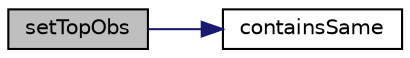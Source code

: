 digraph "setTopObs"
{
 // LATEX_PDF_SIZE
  edge [fontname="Helvetica",fontsize="10",labelfontname="Helvetica",labelfontsize="10"];
  node [fontname="Helvetica",fontsize="10",shape=record];
  rankdir="LR";
  Node1 [label="setTopObs",height=0.2,width=0.4,color="black", fillcolor="grey75", style="filled", fontcolor="black",tooltip=" "];
  Node1 -> Node2 [color="midnightblue",fontsize="10",style="solid",fontname="Helvetica"];
  Node2 [label="containsSame",height=0.2,width=0.4,color="black", fillcolor="white", style="filled",URL="$dc/d78/ui_8c.html#ade15bcce6da144ebdd99be6df761d01e",tooltip=" "];
}
